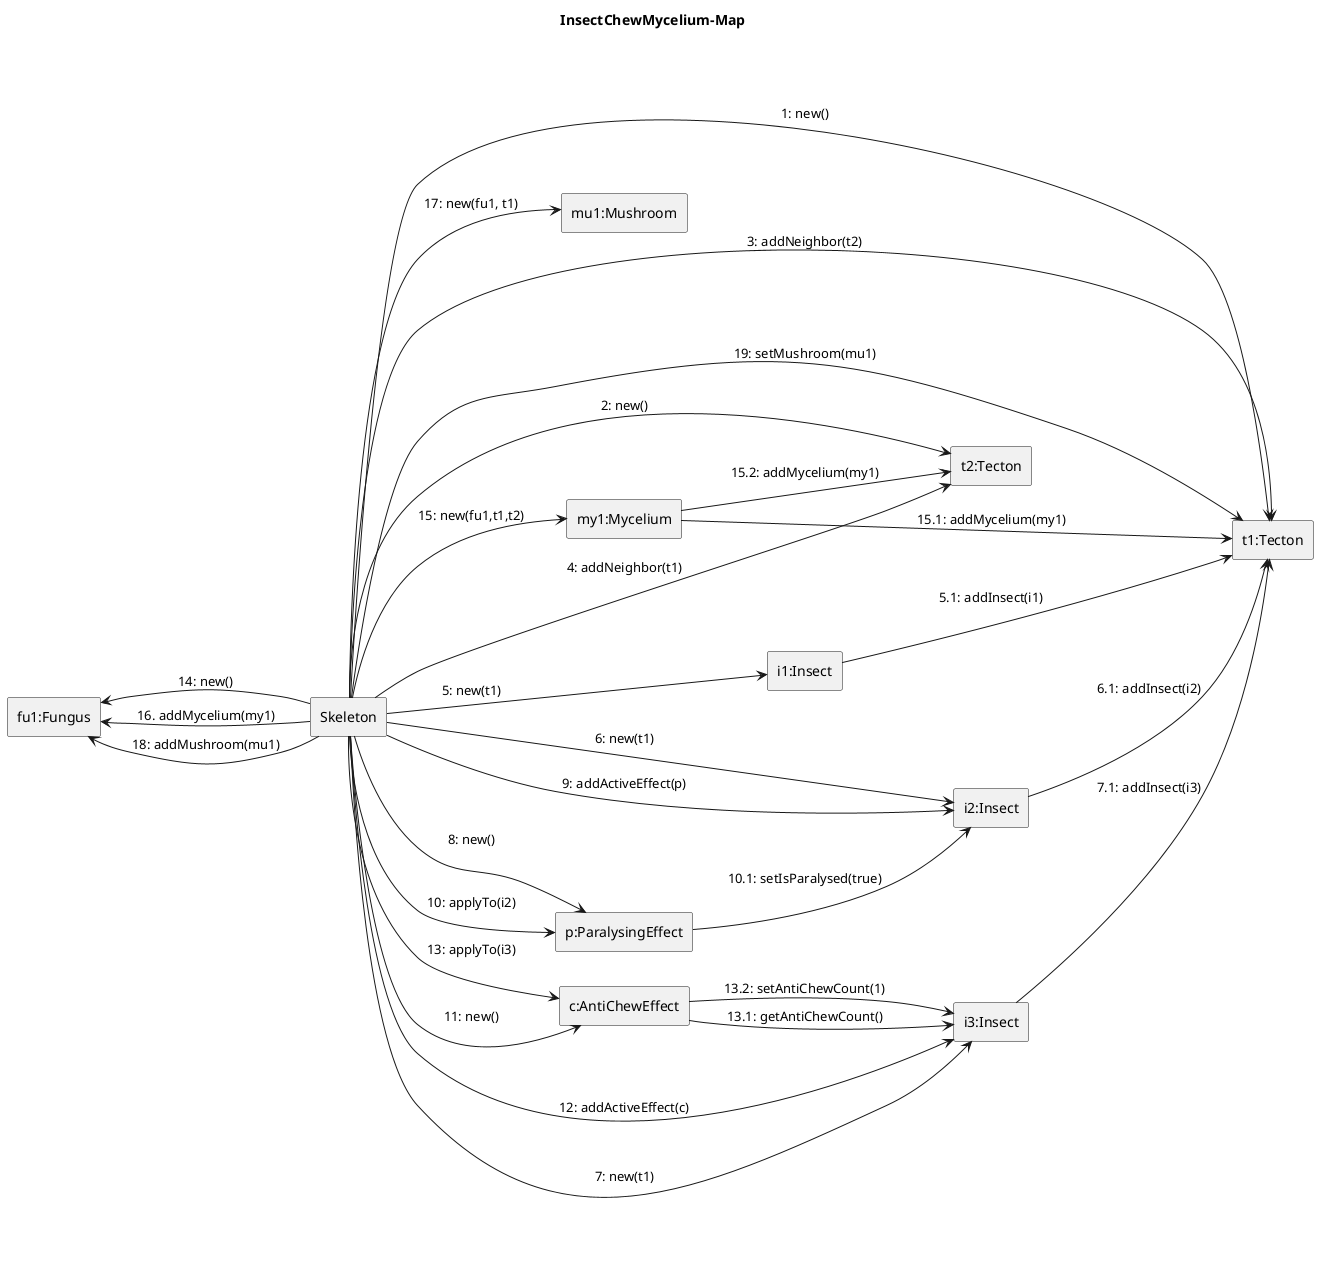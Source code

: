 @startuml Insect-chew-mycelium/map 
left to right direction

title InsectChewMycelium-Map

rectangle Skeleton as S 

rectangle "fu1:Fungus" as fu1
rectangle "my1:Mycelium" as my1
rectangle "mu1:Mushroom" as mu1
rectangle "t1:Tecton" as t1
rectangle "t2:Tecton" as t2
rectangle "i1:Insect" as i1
rectangle "i2:Insect" as i2
rectangle "i3:Insect" as i3
rectangle "p:ParalysingEffect" as p
rectangle "c:AntiChewEffect" as c

S --> t1: 1: new()
S --> t2: 2: new()
S --> t1: 3: addNeighbor(t2)
S --> t2: 4: addNeighbor(t1)

S --> i1 : 5: new(t1)
i1 --> t1 : 5.1: addInsect(i1)
S --> i2 : 6: new(t1)
i2 --> t1 : 6.1: addInsect(i2)
S --> i3 : 7: new(t1)
i3 --> t1 : 7.1: addInsect(i3)

S --> p : 8: new()
S --> i2 : 9: addActiveEffect(p)
S --> p : 10: applyTo(i2)
p --> i2 : 10.1: setIsParalysed(true)

S --> c : 11: new()
S --> i3 : 12: addActiveEffect(c)
S --> c : 13: applyTo(i3)
c --> i3 : 13.1: getAntiChewCount()
c --> i3 : 13.2: setAntiChewCount(1)



S -left-> fu1: 14: new()
S --> my1: 15: new(fu1,t1,t2)
my1 --> t1 : 15.1: addMycelium(my1)
my1 --> t2 : 15.2: addMycelium(my1)
S --> fu1: 16. addMycelium(my1)

S --> mu1: 17: new(fu1, t1)
S --> fu1: 18: addMushroom(mu1)
S --> t1: 19: setMushroom(mu1)


@enduml